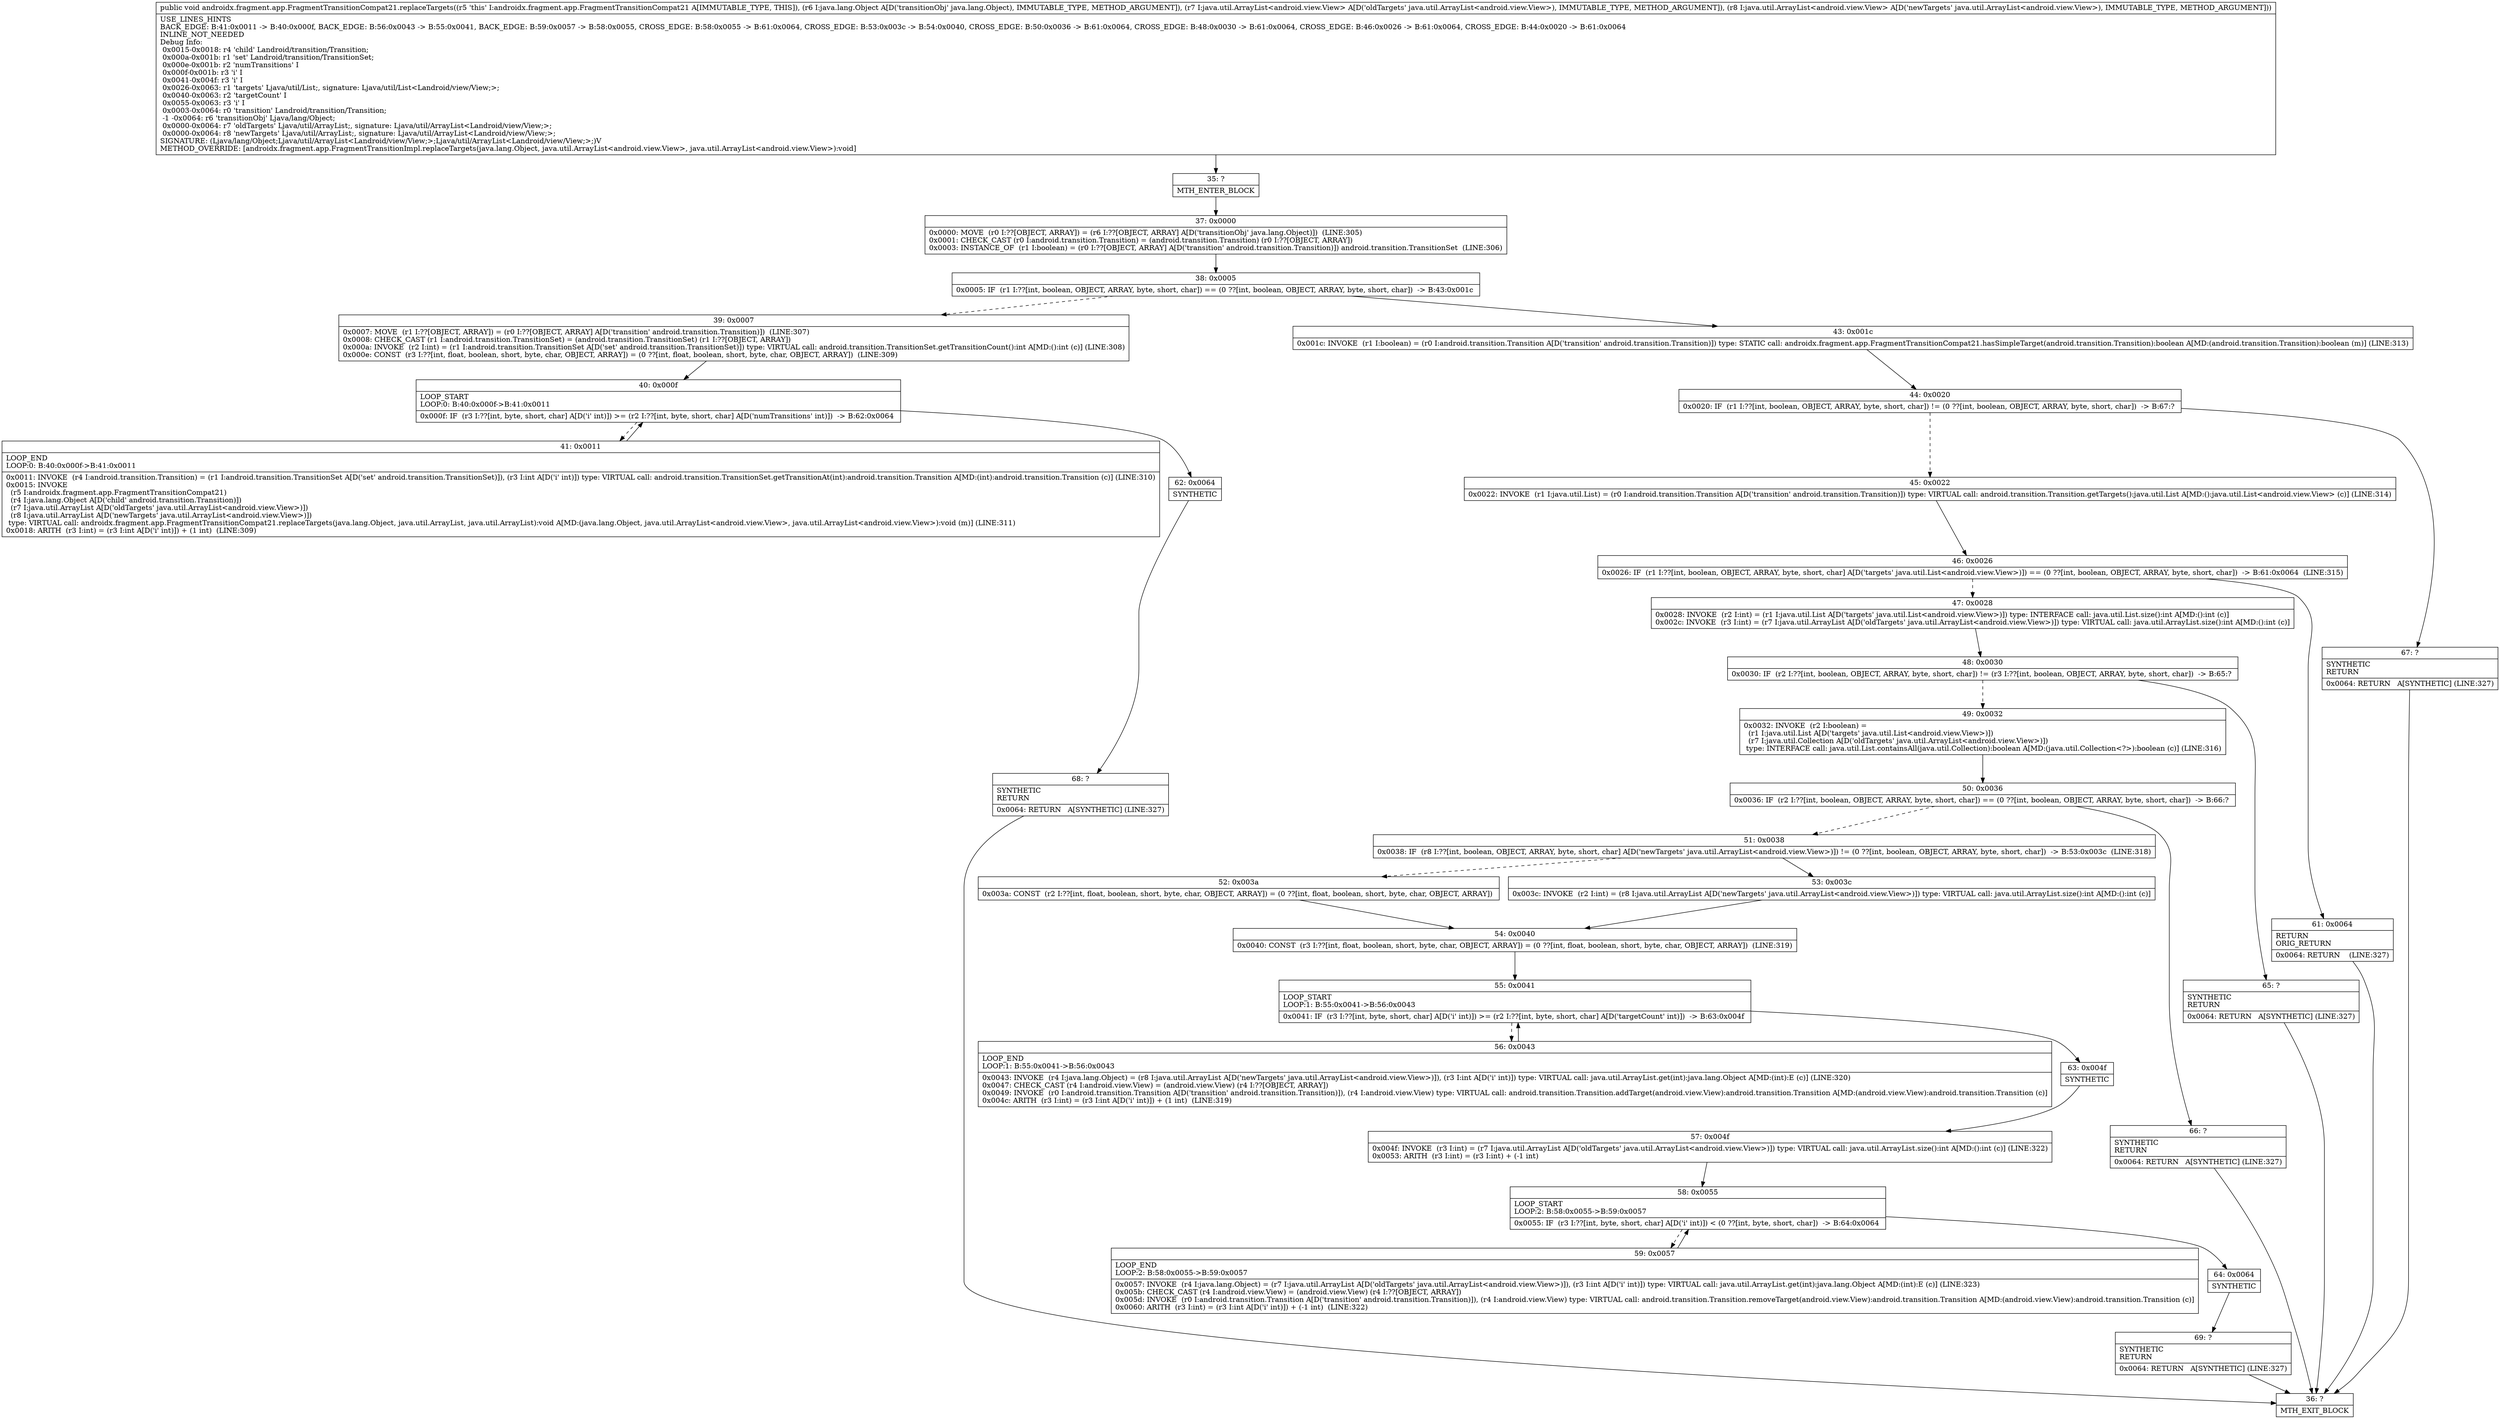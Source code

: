 digraph "CFG forandroidx.fragment.app.FragmentTransitionCompat21.replaceTargets(Ljava\/lang\/Object;Ljava\/util\/ArrayList;Ljava\/util\/ArrayList;)V" {
Node_35 [shape=record,label="{35\:\ ?|MTH_ENTER_BLOCK\l}"];
Node_37 [shape=record,label="{37\:\ 0x0000|0x0000: MOVE  (r0 I:??[OBJECT, ARRAY]) = (r6 I:??[OBJECT, ARRAY] A[D('transitionObj' java.lang.Object)])  (LINE:305)\l0x0001: CHECK_CAST (r0 I:android.transition.Transition) = (android.transition.Transition) (r0 I:??[OBJECT, ARRAY]) \l0x0003: INSTANCE_OF  (r1 I:boolean) = (r0 I:??[OBJECT, ARRAY] A[D('transition' android.transition.Transition)]) android.transition.TransitionSet  (LINE:306)\l}"];
Node_38 [shape=record,label="{38\:\ 0x0005|0x0005: IF  (r1 I:??[int, boolean, OBJECT, ARRAY, byte, short, char]) == (0 ??[int, boolean, OBJECT, ARRAY, byte, short, char])  \-\> B:43:0x001c \l}"];
Node_39 [shape=record,label="{39\:\ 0x0007|0x0007: MOVE  (r1 I:??[OBJECT, ARRAY]) = (r0 I:??[OBJECT, ARRAY] A[D('transition' android.transition.Transition)])  (LINE:307)\l0x0008: CHECK_CAST (r1 I:android.transition.TransitionSet) = (android.transition.TransitionSet) (r1 I:??[OBJECT, ARRAY]) \l0x000a: INVOKE  (r2 I:int) = (r1 I:android.transition.TransitionSet A[D('set' android.transition.TransitionSet)]) type: VIRTUAL call: android.transition.TransitionSet.getTransitionCount():int A[MD:():int (c)] (LINE:308)\l0x000e: CONST  (r3 I:??[int, float, boolean, short, byte, char, OBJECT, ARRAY]) = (0 ??[int, float, boolean, short, byte, char, OBJECT, ARRAY])  (LINE:309)\l}"];
Node_40 [shape=record,label="{40\:\ 0x000f|LOOP_START\lLOOP:0: B:40:0x000f\-\>B:41:0x0011\l|0x000f: IF  (r3 I:??[int, byte, short, char] A[D('i' int)]) \>= (r2 I:??[int, byte, short, char] A[D('numTransitions' int)])  \-\> B:62:0x0064 \l}"];
Node_41 [shape=record,label="{41\:\ 0x0011|LOOP_END\lLOOP:0: B:40:0x000f\-\>B:41:0x0011\l|0x0011: INVOKE  (r4 I:android.transition.Transition) = (r1 I:android.transition.TransitionSet A[D('set' android.transition.TransitionSet)]), (r3 I:int A[D('i' int)]) type: VIRTUAL call: android.transition.TransitionSet.getTransitionAt(int):android.transition.Transition A[MD:(int):android.transition.Transition (c)] (LINE:310)\l0x0015: INVOKE  \l  (r5 I:androidx.fragment.app.FragmentTransitionCompat21)\l  (r4 I:java.lang.Object A[D('child' android.transition.Transition)])\l  (r7 I:java.util.ArrayList A[D('oldTargets' java.util.ArrayList\<android.view.View\>)])\l  (r8 I:java.util.ArrayList A[D('newTargets' java.util.ArrayList\<android.view.View\>)])\l type: VIRTUAL call: androidx.fragment.app.FragmentTransitionCompat21.replaceTargets(java.lang.Object, java.util.ArrayList, java.util.ArrayList):void A[MD:(java.lang.Object, java.util.ArrayList\<android.view.View\>, java.util.ArrayList\<android.view.View\>):void (m)] (LINE:311)\l0x0018: ARITH  (r3 I:int) = (r3 I:int A[D('i' int)]) + (1 int)  (LINE:309)\l}"];
Node_62 [shape=record,label="{62\:\ 0x0064|SYNTHETIC\l}"];
Node_68 [shape=record,label="{68\:\ ?|SYNTHETIC\lRETURN\l|0x0064: RETURN   A[SYNTHETIC] (LINE:327)\l}"];
Node_36 [shape=record,label="{36\:\ ?|MTH_EXIT_BLOCK\l}"];
Node_43 [shape=record,label="{43\:\ 0x001c|0x001c: INVOKE  (r1 I:boolean) = (r0 I:android.transition.Transition A[D('transition' android.transition.Transition)]) type: STATIC call: androidx.fragment.app.FragmentTransitionCompat21.hasSimpleTarget(android.transition.Transition):boolean A[MD:(android.transition.Transition):boolean (m)] (LINE:313)\l}"];
Node_44 [shape=record,label="{44\:\ 0x0020|0x0020: IF  (r1 I:??[int, boolean, OBJECT, ARRAY, byte, short, char]) != (0 ??[int, boolean, OBJECT, ARRAY, byte, short, char])  \-\> B:67:? \l}"];
Node_45 [shape=record,label="{45\:\ 0x0022|0x0022: INVOKE  (r1 I:java.util.List) = (r0 I:android.transition.Transition A[D('transition' android.transition.Transition)]) type: VIRTUAL call: android.transition.Transition.getTargets():java.util.List A[MD:():java.util.List\<android.view.View\> (c)] (LINE:314)\l}"];
Node_46 [shape=record,label="{46\:\ 0x0026|0x0026: IF  (r1 I:??[int, boolean, OBJECT, ARRAY, byte, short, char] A[D('targets' java.util.List\<android.view.View\>)]) == (0 ??[int, boolean, OBJECT, ARRAY, byte, short, char])  \-\> B:61:0x0064  (LINE:315)\l}"];
Node_47 [shape=record,label="{47\:\ 0x0028|0x0028: INVOKE  (r2 I:int) = (r1 I:java.util.List A[D('targets' java.util.List\<android.view.View\>)]) type: INTERFACE call: java.util.List.size():int A[MD:():int (c)]\l0x002c: INVOKE  (r3 I:int) = (r7 I:java.util.ArrayList A[D('oldTargets' java.util.ArrayList\<android.view.View\>)]) type: VIRTUAL call: java.util.ArrayList.size():int A[MD:():int (c)]\l}"];
Node_48 [shape=record,label="{48\:\ 0x0030|0x0030: IF  (r2 I:??[int, boolean, OBJECT, ARRAY, byte, short, char]) != (r3 I:??[int, boolean, OBJECT, ARRAY, byte, short, char])  \-\> B:65:? \l}"];
Node_49 [shape=record,label="{49\:\ 0x0032|0x0032: INVOKE  (r2 I:boolean) = \l  (r1 I:java.util.List A[D('targets' java.util.List\<android.view.View\>)])\l  (r7 I:java.util.Collection A[D('oldTargets' java.util.ArrayList\<android.view.View\>)])\l type: INTERFACE call: java.util.List.containsAll(java.util.Collection):boolean A[MD:(java.util.Collection\<?\>):boolean (c)] (LINE:316)\l}"];
Node_50 [shape=record,label="{50\:\ 0x0036|0x0036: IF  (r2 I:??[int, boolean, OBJECT, ARRAY, byte, short, char]) == (0 ??[int, boolean, OBJECT, ARRAY, byte, short, char])  \-\> B:66:? \l}"];
Node_51 [shape=record,label="{51\:\ 0x0038|0x0038: IF  (r8 I:??[int, boolean, OBJECT, ARRAY, byte, short, char] A[D('newTargets' java.util.ArrayList\<android.view.View\>)]) != (0 ??[int, boolean, OBJECT, ARRAY, byte, short, char])  \-\> B:53:0x003c  (LINE:318)\l}"];
Node_52 [shape=record,label="{52\:\ 0x003a|0x003a: CONST  (r2 I:??[int, float, boolean, short, byte, char, OBJECT, ARRAY]) = (0 ??[int, float, boolean, short, byte, char, OBJECT, ARRAY]) \l}"];
Node_54 [shape=record,label="{54\:\ 0x0040|0x0040: CONST  (r3 I:??[int, float, boolean, short, byte, char, OBJECT, ARRAY]) = (0 ??[int, float, boolean, short, byte, char, OBJECT, ARRAY])  (LINE:319)\l}"];
Node_55 [shape=record,label="{55\:\ 0x0041|LOOP_START\lLOOP:1: B:55:0x0041\-\>B:56:0x0043\l|0x0041: IF  (r3 I:??[int, byte, short, char] A[D('i' int)]) \>= (r2 I:??[int, byte, short, char] A[D('targetCount' int)])  \-\> B:63:0x004f \l}"];
Node_56 [shape=record,label="{56\:\ 0x0043|LOOP_END\lLOOP:1: B:55:0x0041\-\>B:56:0x0043\l|0x0043: INVOKE  (r4 I:java.lang.Object) = (r8 I:java.util.ArrayList A[D('newTargets' java.util.ArrayList\<android.view.View\>)]), (r3 I:int A[D('i' int)]) type: VIRTUAL call: java.util.ArrayList.get(int):java.lang.Object A[MD:(int):E (c)] (LINE:320)\l0x0047: CHECK_CAST (r4 I:android.view.View) = (android.view.View) (r4 I:??[OBJECT, ARRAY]) \l0x0049: INVOKE  (r0 I:android.transition.Transition A[D('transition' android.transition.Transition)]), (r4 I:android.view.View) type: VIRTUAL call: android.transition.Transition.addTarget(android.view.View):android.transition.Transition A[MD:(android.view.View):android.transition.Transition (c)]\l0x004c: ARITH  (r3 I:int) = (r3 I:int A[D('i' int)]) + (1 int)  (LINE:319)\l}"];
Node_63 [shape=record,label="{63\:\ 0x004f|SYNTHETIC\l}"];
Node_57 [shape=record,label="{57\:\ 0x004f|0x004f: INVOKE  (r3 I:int) = (r7 I:java.util.ArrayList A[D('oldTargets' java.util.ArrayList\<android.view.View\>)]) type: VIRTUAL call: java.util.ArrayList.size():int A[MD:():int (c)] (LINE:322)\l0x0053: ARITH  (r3 I:int) = (r3 I:int) + (\-1 int) \l}"];
Node_58 [shape=record,label="{58\:\ 0x0055|LOOP_START\lLOOP:2: B:58:0x0055\-\>B:59:0x0057\l|0x0055: IF  (r3 I:??[int, byte, short, char] A[D('i' int)]) \< (0 ??[int, byte, short, char])  \-\> B:64:0x0064 \l}"];
Node_59 [shape=record,label="{59\:\ 0x0057|LOOP_END\lLOOP:2: B:58:0x0055\-\>B:59:0x0057\l|0x0057: INVOKE  (r4 I:java.lang.Object) = (r7 I:java.util.ArrayList A[D('oldTargets' java.util.ArrayList\<android.view.View\>)]), (r3 I:int A[D('i' int)]) type: VIRTUAL call: java.util.ArrayList.get(int):java.lang.Object A[MD:(int):E (c)] (LINE:323)\l0x005b: CHECK_CAST (r4 I:android.view.View) = (android.view.View) (r4 I:??[OBJECT, ARRAY]) \l0x005d: INVOKE  (r0 I:android.transition.Transition A[D('transition' android.transition.Transition)]), (r4 I:android.view.View) type: VIRTUAL call: android.transition.Transition.removeTarget(android.view.View):android.transition.Transition A[MD:(android.view.View):android.transition.Transition (c)]\l0x0060: ARITH  (r3 I:int) = (r3 I:int A[D('i' int)]) + (\-1 int)  (LINE:322)\l}"];
Node_64 [shape=record,label="{64\:\ 0x0064|SYNTHETIC\l}"];
Node_69 [shape=record,label="{69\:\ ?|SYNTHETIC\lRETURN\l|0x0064: RETURN   A[SYNTHETIC] (LINE:327)\l}"];
Node_53 [shape=record,label="{53\:\ 0x003c|0x003c: INVOKE  (r2 I:int) = (r8 I:java.util.ArrayList A[D('newTargets' java.util.ArrayList\<android.view.View\>)]) type: VIRTUAL call: java.util.ArrayList.size():int A[MD:():int (c)]\l}"];
Node_66 [shape=record,label="{66\:\ ?|SYNTHETIC\lRETURN\l|0x0064: RETURN   A[SYNTHETIC] (LINE:327)\l}"];
Node_65 [shape=record,label="{65\:\ ?|SYNTHETIC\lRETURN\l|0x0064: RETURN   A[SYNTHETIC] (LINE:327)\l}"];
Node_61 [shape=record,label="{61\:\ 0x0064|RETURN\lORIG_RETURN\l|0x0064: RETURN    (LINE:327)\l}"];
Node_67 [shape=record,label="{67\:\ ?|SYNTHETIC\lRETURN\l|0x0064: RETURN   A[SYNTHETIC] (LINE:327)\l}"];
MethodNode[shape=record,label="{public void androidx.fragment.app.FragmentTransitionCompat21.replaceTargets((r5 'this' I:androidx.fragment.app.FragmentTransitionCompat21 A[IMMUTABLE_TYPE, THIS]), (r6 I:java.lang.Object A[D('transitionObj' java.lang.Object), IMMUTABLE_TYPE, METHOD_ARGUMENT]), (r7 I:java.util.ArrayList\<android.view.View\> A[D('oldTargets' java.util.ArrayList\<android.view.View\>), IMMUTABLE_TYPE, METHOD_ARGUMENT]), (r8 I:java.util.ArrayList\<android.view.View\> A[D('newTargets' java.util.ArrayList\<android.view.View\>), IMMUTABLE_TYPE, METHOD_ARGUMENT]))  | USE_LINES_HINTS\lBACK_EDGE: B:41:0x0011 \-\> B:40:0x000f, BACK_EDGE: B:56:0x0043 \-\> B:55:0x0041, BACK_EDGE: B:59:0x0057 \-\> B:58:0x0055, CROSS_EDGE: B:58:0x0055 \-\> B:61:0x0064, CROSS_EDGE: B:53:0x003c \-\> B:54:0x0040, CROSS_EDGE: B:50:0x0036 \-\> B:61:0x0064, CROSS_EDGE: B:48:0x0030 \-\> B:61:0x0064, CROSS_EDGE: B:46:0x0026 \-\> B:61:0x0064, CROSS_EDGE: B:44:0x0020 \-\> B:61:0x0064\lINLINE_NOT_NEEDED\lDebug Info:\l  0x0015\-0x0018: r4 'child' Landroid\/transition\/Transition;\l  0x000a\-0x001b: r1 'set' Landroid\/transition\/TransitionSet;\l  0x000e\-0x001b: r2 'numTransitions' I\l  0x000f\-0x001b: r3 'i' I\l  0x0041\-0x004f: r3 'i' I\l  0x0026\-0x0063: r1 'targets' Ljava\/util\/List;, signature: Ljava\/util\/List\<Landroid\/view\/View;\>;\l  0x0040\-0x0063: r2 'targetCount' I\l  0x0055\-0x0063: r3 'i' I\l  0x0003\-0x0064: r0 'transition' Landroid\/transition\/Transition;\l  \-1 \-0x0064: r6 'transitionObj' Ljava\/lang\/Object;\l  0x0000\-0x0064: r7 'oldTargets' Ljava\/util\/ArrayList;, signature: Ljava\/util\/ArrayList\<Landroid\/view\/View;\>;\l  0x0000\-0x0064: r8 'newTargets' Ljava\/util\/ArrayList;, signature: Ljava\/util\/ArrayList\<Landroid\/view\/View;\>;\lSIGNATURE: (Ljava\/lang\/Object;Ljava\/util\/ArrayList\<Landroid\/view\/View;\>;Ljava\/util\/ArrayList\<Landroid\/view\/View;\>;)V\lMETHOD_OVERRIDE: [androidx.fragment.app.FragmentTransitionImpl.replaceTargets(java.lang.Object, java.util.ArrayList\<android.view.View\>, java.util.ArrayList\<android.view.View\>):void]\l}"];
MethodNode -> Node_35;Node_35 -> Node_37;
Node_37 -> Node_38;
Node_38 -> Node_39[style=dashed];
Node_38 -> Node_43;
Node_39 -> Node_40;
Node_40 -> Node_41[style=dashed];
Node_40 -> Node_62;
Node_41 -> Node_40;
Node_62 -> Node_68;
Node_68 -> Node_36;
Node_43 -> Node_44;
Node_44 -> Node_45[style=dashed];
Node_44 -> Node_67;
Node_45 -> Node_46;
Node_46 -> Node_47[style=dashed];
Node_46 -> Node_61;
Node_47 -> Node_48;
Node_48 -> Node_49[style=dashed];
Node_48 -> Node_65;
Node_49 -> Node_50;
Node_50 -> Node_51[style=dashed];
Node_50 -> Node_66;
Node_51 -> Node_52[style=dashed];
Node_51 -> Node_53;
Node_52 -> Node_54;
Node_54 -> Node_55;
Node_55 -> Node_56[style=dashed];
Node_55 -> Node_63;
Node_56 -> Node_55;
Node_63 -> Node_57;
Node_57 -> Node_58;
Node_58 -> Node_59[style=dashed];
Node_58 -> Node_64;
Node_59 -> Node_58;
Node_64 -> Node_69;
Node_69 -> Node_36;
Node_53 -> Node_54;
Node_66 -> Node_36;
Node_65 -> Node_36;
Node_61 -> Node_36;
Node_67 -> Node_36;
}

